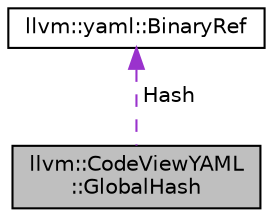 digraph "llvm::CodeViewYAML::GlobalHash"
{
 // LATEX_PDF_SIZE
  bgcolor="transparent";
  edge [fontname="Helvetica",fontsize="10",labelfontname="Helvetica",labelfontsize="10"];
  node [fontname="Helvetica",fontsize="10",shape="box"];
  Node1 [label="llvm::CodeViewYAML\l::GlobalHash",height=0.2,width=0.4,color="black", fillcolor="grey75", style="filled", fontcolor="black",tooltip=" "];
  Node2 -> Node1 [dir="back",color="darkorchid3",fontsize="10",style="dashed",label=" Hash" ,fontname="Helvetica"];
  Node2 [label="llvm::yaml::BinaryRef",height=0.2,width=0.4,color="black",URL="$classllvm_1_1yaml_1_1BinaryRef.html",tooltip="Specialized YAMLIO scalar type for representing a binary blob."];
}

